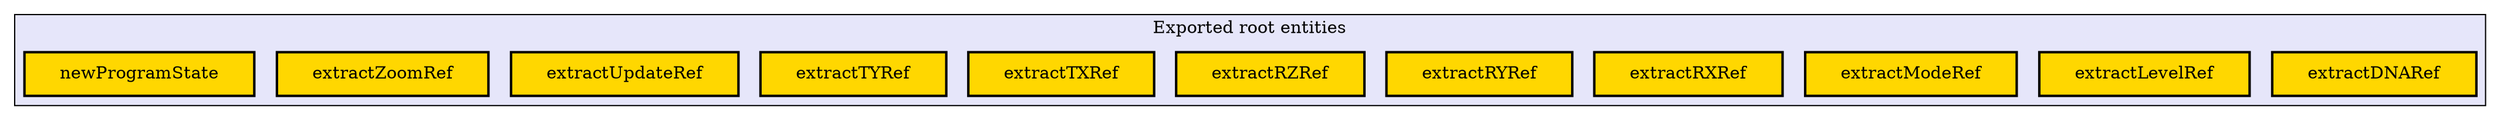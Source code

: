 digraph "Levels within ProgramState" {
    node [margin="0.4,0.1"
         ,style=filled];
    subgraph cluster_0 {
        graph [label="Exported root entities"
              ,style=filled
              ,fillcolor=lavender];
        1 [label=extractDNARef
          ,shape=box
          ,fillcolor=gold
          ,style="filled,bold"];
        2 [label=extractLevelRef
          ,shape=box
          ,fillcolor=gold
          ,style="filled,bold"];
        3 [label=extractModeRef
          ,shape=box
          ,fillcolor=gold
          ,style="filled,bold"];
        4 [label=extractRXRef
          ,shape=box
          ,fillcolor=gold
          ,style="filled,bold"];
        5 [label=extractRYRef
          ,shape=box
          ,fillcolor=gold
          ,style="filled,bold"];
        6 [label=extractRZRef
          ,shape=box
          ,fillcolor=gold
          ,style="filled,bold"];
        7 [label=extractTXRef
          ,shape=box
          ,fillcolor=gold
          ,style="filled,bold"];
        8 [label=extractTYRef
          ,shape=box
          ,fillcolor=gold
          ,style="filled,bold"];
        9 [label=extractUpdateRef
          ,shape=box
          ,fillcolor=gold
          ,style="filled,bold"];
        10 [label=extractZoomRef
           ,shape=box
           ,fillcolor=gold
           ,style="filled,bold"];
        11 [label=newProgramState
           ,shape=box
           ,fillcolor=gold
           ,style="filled,bold"];
    }
}
